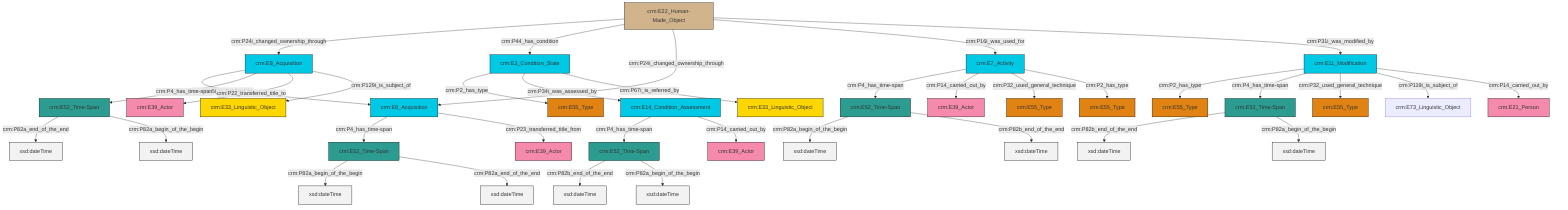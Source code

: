graph TD
classDef Literal fill:#f2f2f2,stroke:#000000;
classDef CRM_Entity fill:#FFFFFF,stroke:#000000;
classDef Temporal_Entity fill:#00C9E6, stroke:#000000;
classDef Type fill:#E18312, stroke:#000000;
classDef Time-Span fill:#2C9C91, stroke:#000000;
classDef Appellation fill:#FFEB7F, stroke:#000000;
classDef Place fill:#008836, stroke:#000000;
classDef Persistent_Item fill:#B266B2, stroke:#000000;
classDef Conceptual_Object fill:#FFD700, stroke:#000000;
classDef Physical_Thing fill:#D2B48C, stroke:#000000;
classDef Actor fill:#f58aad, stroke:#000000;
classDef PC_Classes fill:#4ce600, stroke:#000000;
classDef Multi fill:#cccccc,stroke:#000000;

2["crm:E8_Acquisition"]:::Temporal_Entity -->|crm:P115i_is_finished_by| 3["crm:E8_Acquisition"]:::Temporal_Entity
5["crm:E7_Activity"]:::Temporal_Entity -->|crm:P4_has_time-span| 6["crm:E52_Time-Span"]:::Time-Span
7["crm:E14_Condition_Assessment"]:::Temporal_Entity -->|crm:P4_has_time-span| 0["crm:E52_Time-Span"]:::Time-Span
8["crm:E3_Condition_State"]:::Temporal_Entity -->|crm:P2_has_type| 9["crm:E55_Type"]:::Type
7["crm:E14_Condition_Assessment"]:::Temporal_Entity -->|crm:P14_carried_out_by| 12["crm:E39_Actor"]:::Actor
14["crm:E52_Time-Span"]:::Time-Span -->|crm:P82a_end_of_the_end| 15[xsd:dateTime]:::Literal
2["crm:E8_Acquisition"]:::Temporal_Entity -->|crm:P4_has_time-span| 14["crm:E52_Time-Span"]:::Time-Span
18["crm:E22_Human-Made_Object"]:::Physical_Thing -->|crm:P24i_changed_ownership_through| 2["crm:E8_Acquisition"]:::Temporal_Entity
2["crm:E8_Acquisition"]:::Temporal_Entity -->|crm:P22_transferred_title_to| 19["crm:E39_Actor"]:::Actor
20["crm:E11_Modification"]:::Temporal_Entity -->|crm:P2_has_type| 21["crm:E55_Type"]:::Type
0["crm:E52_Time-Span"]:::Time-Span -->|crm:P82b_end_of_the_end| 22[xsd:dateTime]:::Literal
5["crm:E7_Activity"]:::Temporal_Entity -->|crm:P14_carried_out_by| 27["crm:E39_Actor"]:::Actor
3["crm:E8_Acquisition"]:::Temporal_Entity -->|crm:P4_has_time-span| 29["crm:E52_Time-Span"]:::Time-Span
18["crm:E22_Human-Made_Object"]:::Physical_Thing -->|crm:P44_has_condition| 8["crm:E3_Condition_State"]:::Temporal_Entity
20["crm:E11_Modification"]:::Temporal_Entity -->|crm:P4_has_time-span| 30["crm:E52_Time-Span"]:::Time-Span
14["crm:E52_Time-Span"]:::Time-Span -->|crm:P82a_begin_of_the_begin| 31[xsd:dateTime]:::Literal
0["crm:E52_Time-Span"]:::Time-Span -->|crm:P82a_begin_of_the_begin| 34[xsd:dateTime]:::Literal
29["crm:E52_Time-Span"]:::Time-Span -->|crm:P82a_begin_of_the_begin| 37[xsd:dateTime]:::Literal
18["crm:E22_Human-Made_Object"]:::Physical_Thing -->|crm:P24i_changed_ownership_through| 3["crm:E8_Acquisition"]:::Temporal_Entity
30["crm:E52_Time-Span"]:::Time-Span -->|crm:P82b_end_of_the_end| 44[xsd:dateTime]:::Literal
5["crm:E7_Activity"]:::Temporal_Entity -->|crm:P32_used_general_technique| 16["crm:E55_Type"]:::Type
6["crm:E52_Time-Span"]:::Time-Span -->|crm:P82a_begin_of_the_begin| 47[xsd:dateTime]:::Literal
18["crm:E22_Human-Made_Object"]:::Physical_Thing -->|crm:P16i_was_used_for| 5["crm:E7_Activity"]:::Temporal_Entity
8["crm:E3_Condition_State"]:::Temporal_Entity -->|crm:P34i_was_assessed_by| 7["crm:E14_Condition_Assessment"]:::Temporal_Entity
8["crm:E3_Condition_State"]:::Temporal_Entity -->|crm:P67i_is_referred_by| 25["crm:E33_Linguistic_Object"]:::Conceptual_Object
29["crm:E52_Time-Span"]:::Time-Span -->|crm:P82a_end_of_the_end| 50[xsd:dateTime]:::Literal
20["crm:E11_Modification"]:::Temporal_Entity -->|crm:P32_used_general_technique| 35["crm:E55_Type"]:::Type
3["crm:E8_Acquisition"]:::Temporal_Entity -->|crm:P23_transferred_title_from| 54["crm:E39_Actor"]:::Actor
2["crm:E8_Acquisition"]:::Temporal_Entity -->|crm:P129i_is_subject_of| 38["crm:E33_Linguistic_Object"]:::Conceptual_Object
20["crm:E11_Modification"]:::Temporal_Entity -->|crm:P119i_is_subject_of| 42["crm:E73_Linguistic_Object"]:::Default
6["crm:E52_Time-Span"]:::Time-Span -->|crm:P82b_end_of_the_end| 55[xsd:dateTime]:::Literal
30["crm:E52_Time-Span"]:::Time-Span -->|crm:P82a_begin_of_the_begin| 58[xsd:dateTime]:::Literal
18["crm:E22_Human-Made_Object"]:::Physical_Thing -->|crm:P31i_was_modified_by| 20["crm:E11_Modification"]:::Temporal_Entity
5["crm:E7_Activity"]:::Temporal_Entity -->|crm:P2_has_type| 52["crm:E55_Type"]:::Type
20["crm:E11_Modification"]:::Temporal_Entity -->|crm:P14_carried_out_by| 10["crm:E21_Person"]:::Actor